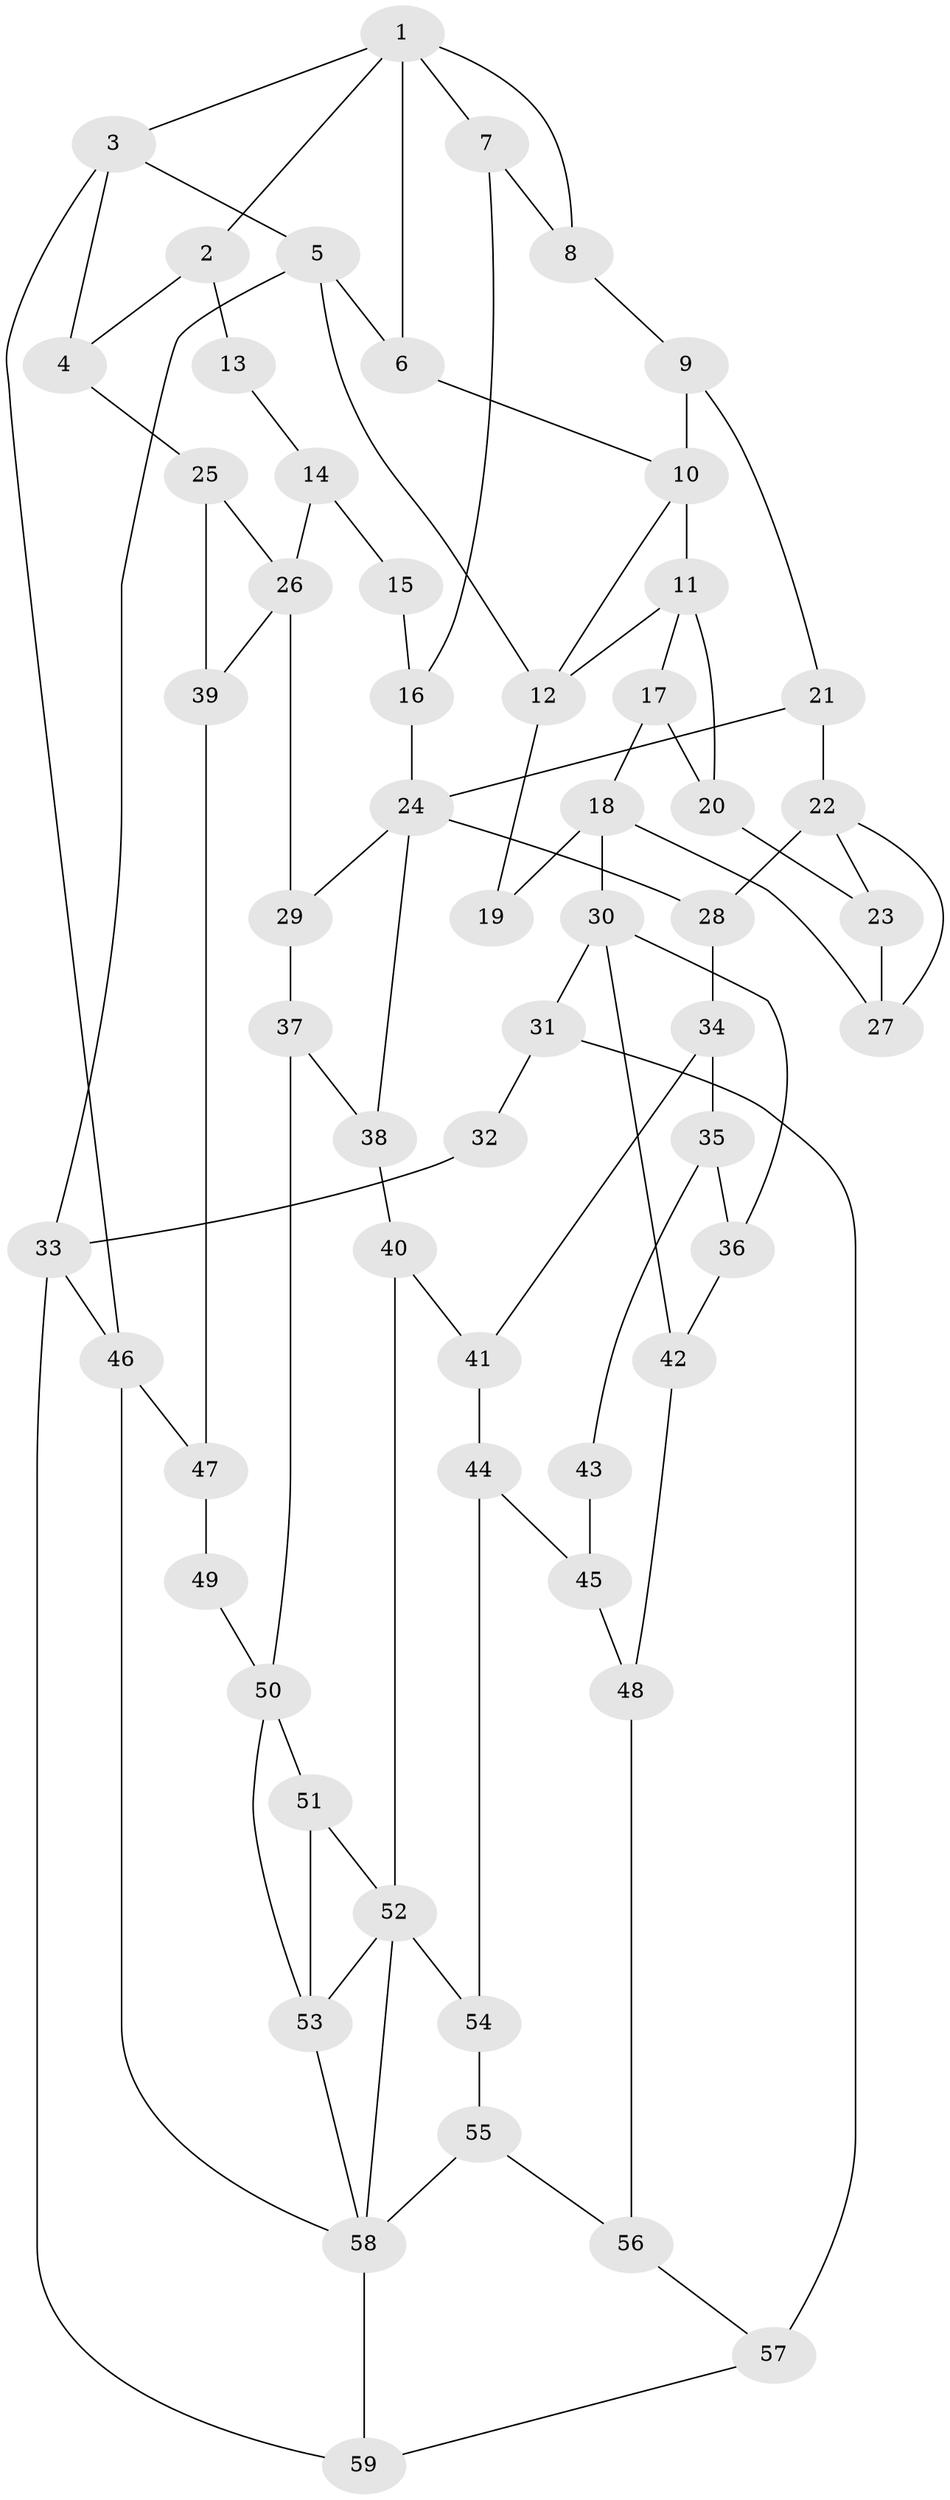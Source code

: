 // original degree distribution, {3: 0.025423728813559324, 4: 0.2288135593220339, 5: 0.5169491525423728, 6: 0.2288135593220339}
// Generated by graph-tools (version 1.1) at 2025/38/03/09/25 02:38:39]
// undirected, 59 vertices, 96 edges
graph export_dot {
graph [start="1"]
  node [color=gray90,style=filled];
  1;
  2;
  3;
  4;
  5;
  6;
  7;
  8;
  9;
  10;
  11;
  12;
  13;
  14;
  15;
  16;
  17;
  18;
  19;
  20;
  21;
  22;
  23;
  24;
  25;
  26;
  27;
  28;
  29;
  30;
  31;
  32;
  33;
  34;
  35;
  36;
  37;
  38;
  39;
  40;
  41;
  42;
  43;
  44;
  45;
  46;
  47;
  48;
  49;
  50;
  51;
  52;
  53;
  54;
  55;
  56;
  57;
  58;
  59;
  1 -- 2 [weight=1.0];
  1 -- 3 [weight=1.0];
  1 -- 6 [weight=1.0];
  1 -- 7 [weight=1.0];
  1 -- 8 [weight=1.0];
  2 -- 4 [weight=1.0];
  2 -- 13 [weight=2.0];
  3 -- 4 [weight=1.0];
  3 -- 5 [weight=1.0];
  3 -- 46 [weight=1.0];
  4 -- 25 [weight=1.0];
  5 -- 6 [weight=1.0];
  5 -- 12 [weight=1.0];
  5 -- 33 [weight=1.0];
  6 -- 10 [weight=1.0];
  7 -- 8 [weight=1.0];
  7 -- 16 [weight=2.0];
  8 -- 9 [weight=1.0];
  9 -- 10 [weight=1.0];
  9 -- 21 [weight=1.0];
  10 -- 11 [weight=3.0];
  10 -- 12 [weight=1.0];
  11 -- 12 [weight=1.0];
  11 -- 17 [weight=1.0];
  11 -- 20 [weight=1.0];
  12 -- 19 [weight=1.0];
  13 -- 14 [weight=1.0];
  14 -- 15 [weight=2.0];
  14 -- 26 [weight=2.0];
  15 -- 16 [weight=2.0];
  16 -- 24 [weight=2.0];
  17 -- 18 [weight=1.0];
  17 -- 20 [weight=1.0];
  18 -- 19 [weight=2.0];
  18 -- 27 [weight=1.0];
  18 -- 30 [weight=2.0];
  20 -- 23 [weight=1.0];
  21 -- 22 [weight=2.0];
  21 -- 24 [weight=1.0];
  22 -- 23 [weight=1.0];
  22 -- 27 [weight=1.0];
  22 -- 28 [weight=2.0];
  23 -- 27 [weight=1.0];
  24 -- 28 [weight=1.0];
  24 -- 29 [weight=1.0];
  24 -- 38 [weight=1.0];
  25 -- 26 [weight=1.0];
  25 -- 39 [weight=1.0];
  26 -- 29 [weight=2.0];
  26 -- 39 [weight=1.0];
  28 -- 34 [weight=2.0];
  29 -- 37 [weight=2.0];
  30 -- 31 [weight=2.0];
  30 -- 36 [weight=1.0];
  30 -- 42 [weight=1.0];
  31 -- 32 [weight=2.0];
  31 -- 57 [weight=2.0];
  32 -- 33 [weight=1.0];
  33 -- 46 [weight=1.0];
  33 -- 59 [weight=1.0];
  34 -- 35 [weight=1.0];
  34 -- 41 [weight=1.0];
  35 -- 36 [weight=1.0];
  35 -- 43 [weight=1.0];
  36 -- 42 [weight=1.0];
  37 -- 38 [weight=1.0];
  37 -- 50 [weight=2.0];
  38 -- 40 [weight=1.0];
  39 -- 47 [weight=1.0];
  40 -- 41 [weight=1.0];
  40 -- 52 [weight=2.0];
  41 -- 44 [weight=1.0];
  42 -- 48 [weight=1.0];
  43 -- 45 [weight=1.0];
  44 -- 45 [weight=1.0];
  44 -- 54 [weight=1.0];
  45 -- 48 [weight=1.0];
  46 -- 47 [weight=1.0];
  46 -- 58 [weight=1.0];
  47 -- 49 [weight=1.0];
  48 -- 56 [weight=1.0];
  49 -- 50 [weight=2.0];
  50 -- 51 [weight=1.0];
  50 -- 53 [weight=1.0];
  51 -- 52 [weight=1.0];
  51 -- 53 [weight=1.0];
  52 -- 53 [weight=1.0];
  52 -- 54 [weight=1.0];
  52 -- 58 [weight=1.0];
  53 -- 58 [weight=1.0];
  54 -- 55 [weight=1.0];
  55 -- 56 [weight=1.0];
  55 -- 58 [weight=1.0];
  56 -- 57 [weight=1.0];
  57 -- 59 [weight=1.0];
  58 -- 59 [weight=1.0];
}
